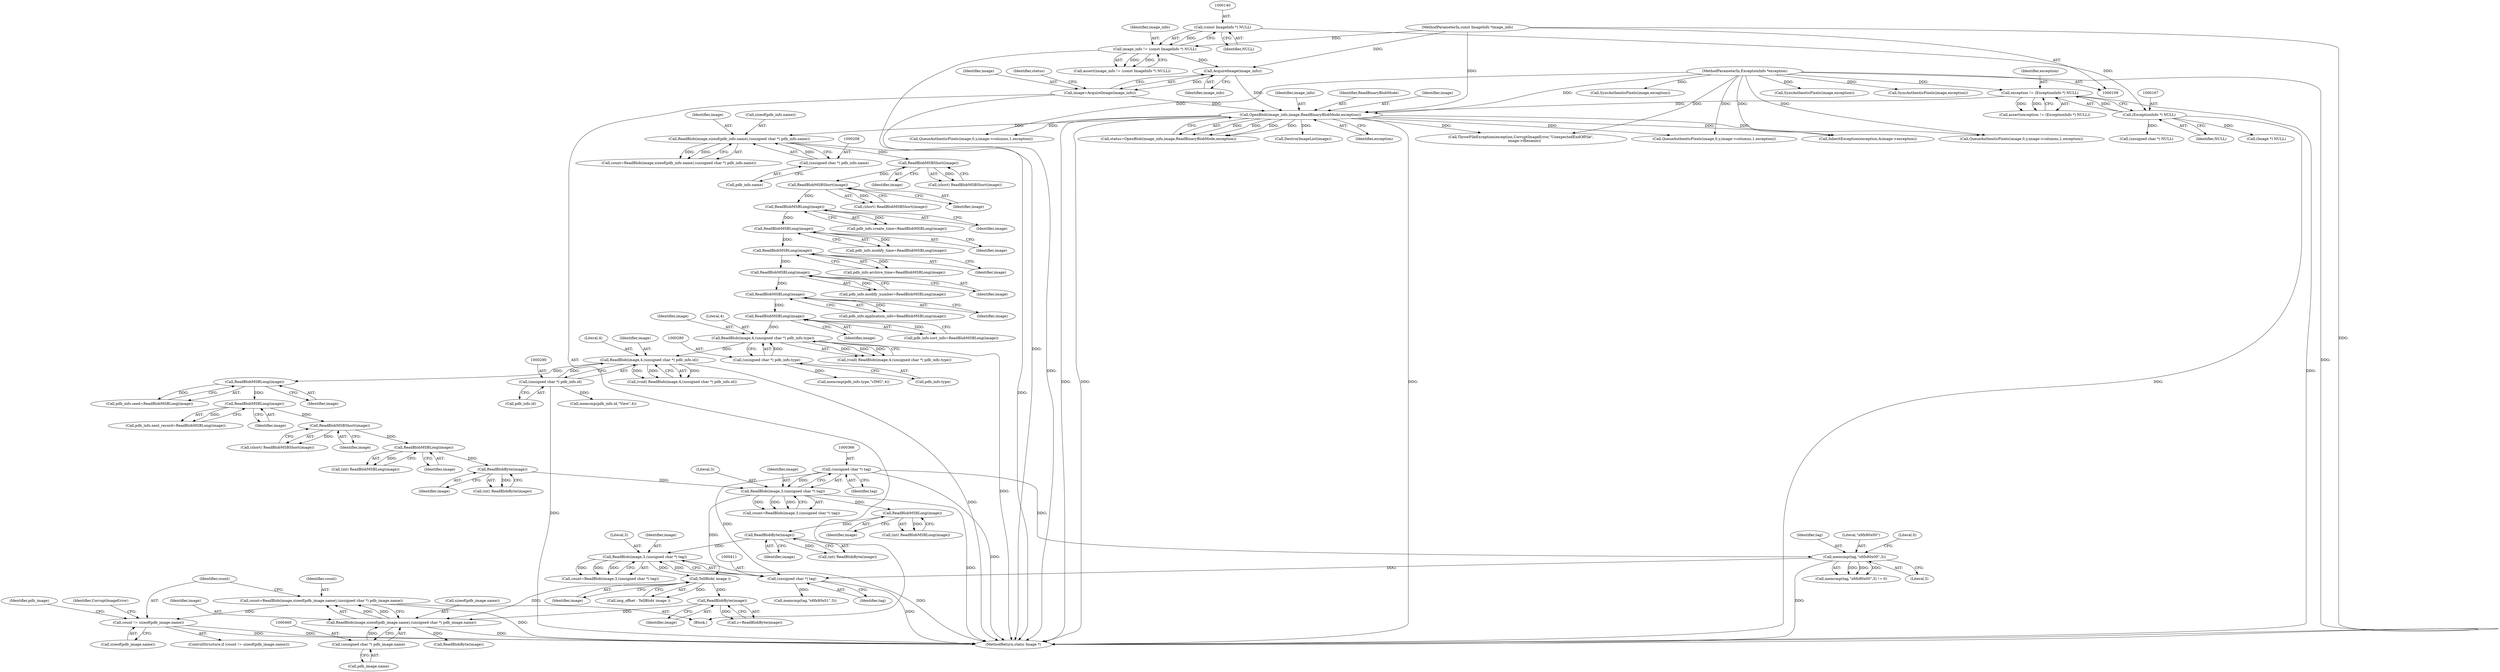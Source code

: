 digraph "0_ImageMagick_424d40ebfcde48bb872eba75179d3d73704fdf1f@API" {
"1000465" [label="(Call,count != sizeof(pdb_image.name))"];
"1000451" [label="(Call,count=ReadBlob(image,sizeof(pdb_image.name),(unsigned char *) pdb_image.name))"];
"1000453" [label="(Call,ReadBlob(image,sizeof(pdb_image.name),(unsigned char *) pdb_image.name))"];
"1000433" [label="(Call,TellBlob( image ))"];
"1000407" [label="(Call,ReadBlob(image,3,(unsigned char *) tag))"];
"1000403" [label="(Call,ReadBlobByte(image))"];
"1000395" [label="(Call,ReadBlobMSBLong(image))"];
"1000362" [label="(Call,ReadBlob(image,3,(unsigned char *) tag))"];
"1000355" [label="(Call,ReadBlobByte(image))"];
"1000347" [label="(Call,ReadBlobMSBLong(image))"];
"1000312" [label="(Call,ReadBlobMSBShort(image))"];
"1000304" [label="(Call,ReadBlobMSBLong(image))"];
"1000298" [label="(Call,ReadBlobMSBLong(image))"];
"1000286" [label="(Call,ReadBlob(image,4,(unsigned char *) pdb_info.id))"];
"1000276" [label="(Call,ReadBlob(image,4,(unsigned char *) pdb_info.type))"];
"1000272" [label="(Call,ReadBlobMSBLong(image))"];
"1000266" [label="(Call,ReadBlobMSBLong(image))"];
"1000260" [label="(Call,ReadBlobMSBLong(image))"];
"1000254" [label="(Call,ReadBlobMSBLong(image))"];
"1000248" [label="(Call,ReadBlobMSBLong(image))"];
"1000242" [label="(Call,ReadBlobMSBLong(image))"];
"1000236" [label="(Call,ReadBlobMSBShort(image))"];
"1000228" [label="(Call,ReadBlobMSBShort(image))"];
"1000201" [label="(Call,ReadBlob(image,sizeof(pdb_info.name),(unsigned char *) pdb_info.name))"];
"1000181" [label="(Call,OpenBlob(image_info,image,ReadBinaryBlobMode,exception))"];
"1000177" [label="(Call,AcquireImage(image_info))"];
"1000137" [label="(Call,image_info != (const ImageInfo *) NULL)"];
"1000110" [label="(MethodParameterIn,const ImageInfo *image_info)"];
"1000139" [label="(Call,(const ImageInfo *) NULL)"];
"1000175" [label="(Call,image=AcquireImage(image_info))"];
"1000164" [label="(Call,exception != (ExceptionInfo *) NULL)"];
"1000111" [label="(MethodParameterIn,ExceptionInfo *exception)"];
"1000166" [label="(Call,(ExceptionInfo *) NULL)"];
"1000207" [label="(Call,(unsigned char *) pdb_info.name)"];
"1000279" [label="(Call,(unsigned char *) pdb_info.type)"];
"1000289" [label="(Call,(unsigned char *) pdb_info.id)"];
"1000365" [label="(Call,(unsigned char *) tag)"];
"1000410" [label="(Call,(unsigned char *) tag)"];
"1000374" [label="(Call,memcmp(tag,\"\x6f\x80\x00\",3))"];
"1000444" [label="(Call,ReadBlobByte(image))"];
"1000459" [label="(Call,(unsigned char *) pdb_image.name)"];
"1000249" [label="(Identifier,image)"];
"1000365" [label="(Call,(unsigned char *) tag)"];
"1000453" [label="(Call,ReadBlob(image,sizeof(pdb_image.name),(unsigned char *) pdb_image.name))"];
"1000274" [label="(Call,(void) ReadBlob(image,4,(unsigned char *) pdb_info.type))"];
"1000401" [label="(Call,(int) ReadBlobByte(image))"];
"1000199" [label="(Call,count=ReadBlob(image,sizeof(pdb_info.name),(unsigned char *) pdb_info.name))"];
"1000464" [label="(ControlStructure,if (count != sizeof(pdb_image.name)))"];
"1000243" [label="(Identifier,image)"];
"1000288" [label="(Literal,4)"];
"1000298" [label="(Call,ReadBlobMSBLong(image))"];
"1000375" [label="(Identifier,tag)"];
"1000286" [label="(Call,ReadBlob(image,4,(unsigned char *) pdb_info.id))"];
"1000180" [label="(Identifier,status)"];
"1000451" [label="(Call,count=ReadBlob(image,sizeof(pdb_image.name),(unsigned char *) pdb_image.name))"];
"1000207" [label="(Call,(unsigned char *) pdb_info.name)"];
"1000362" [label="(Call,ReadBlob(image,3,(unsigned char *) tag))"];
"1000363" [label="(Identifier,image)"];
"1000304" [label="(Call,ReadBlobMSBLong(image))"];
"1000376" [label="(Literal,\"\x6f\x80\x00\")"];
"1000254" [label="(Call,ReadBlobMSBLong(image))"];
"1001031" [label="(Call,QueueAuthenticPixels(image,0,y,image->columns,1,exception))"];
"1000137" [label="(Call,image_info != (const ImageInfo *) NULL)"];
"1000176" [label="(Identifier,image)"];
"1000345" [label="(Call,(int) ReadBlobMSBLong(image))"];
"1000377" [label="(Literal,3)"];
"1000175" [label="(Call,image=AcquireImage(image_info))"];
"1000313" [label="(Identifier,image)"];
"1000360" [label="(Call,count=ReadBlob(image,3,(unsigned char *) tag))"];
"1000403" [label="(Call,ReadBlobByte(image))"];
"1000444" [label="(Call,ReadBlobByte(image))"];
"1000139" [label="(Call,(const ImageInfo *) NULL)"];
"1000433" [label="(Call,TellBlob( image ))"];
"1000226" [label="(Call,(short) ReadBlobMSBShort(image))"];
"1000466" [label="(Identifier,count)"];
"1000277" [label="(Identifier,image)"];
"1000455" [label="(Call,sizeof(pdb_image.name))"];
"1000454" [label="(Identifier,image)"];
"1000182" [label="(Identifier,image_info)"];
"1000405" [label="(Call,count=ReadBlob(image,3,(unsigned char *) tag))"];
"1000179" [label="(Call,status=OpenBlob(image_info,image,ReadBinaryBlobMode,exception))"];
"1000461" [label="(Call,pdb_image.name)"];
"1000478" [label="(Call,ReadBlobByte(image))"];
"1000136" [label="(Call,assert(image_info != (const ImageInfo *) NULL))"];
"1000356" [label="(Identifier,image)"];
"1000266" [label="(Call,ReadBlobMSBLong(image))"];
"1000256" [label="(Call,pdb_info.modify_number=ReadBlobMSBLong(image))"];
"1000236" [label="(Call,ReadBlobMSBShort(image))"];
"1000178" [label="(Identifier,image_info)"];
"1001106" [label="(Call,SyncAuthenticPixels(image,exception))"];
"1000255" [label="(Identifier,image)"];
"1000874" [label="(Call,QueueAuthenticPixels(image,0,y,image->columns,1,exception))"];
"1000434" [label="(Identifier,image)"];
"1000459" [label="(Call,(unsigned char *) pdb_image.name)"];
"1000112" [label="(Block,)"];
"1001147" [label="(Call,ThrowFileException(exception,CorruptImageError,\"UnexpectedEndOfFile\",\n      image->filename))"];
"1000165" [label="(Identifier,exception)"];
"1000238" [label="(Call,pdb_info.create_time=ReadBlobMSBLong(image))"];
"1000353" [label="(Call,(int) ReadBlobByte(image))"];
"1000201" [label="(Call,ReadBlob(image,sizeof(pdb_info.name),(unsigned char *) pdb_info.name))"];
"1000234" [label="(Call,(short) ReadBlobMSBShort(image))"];
"1000209" [label="(Call,pdb_info.name)"];
"1000393" [label="(Call,(int) ReadBlobMSBLong(image))"];
"1000164" [label="(Call,exception != (ExceptionInfo *) NULL)"];
"1000373" [label="(Call,memcmp(tag,\"\x6f\x80\x00\",3) != 0)"];
"1000268" [label="(Call,pdb_info.sort_info=ReadBlobMSBLong(image))"];
"1000184" [label="(Identifier,ReadBinaryBlobMode)"];
"1000312" [label="(Call,ReadBlobMSBShort(image))"];
"1000395" [label="(Call,ReadBlobMSBLong(image))"];
"1000279" [label="(Call,(unsigned char *) pdb_info.type)"];
"1000355" [label="(Call,ReadBlobByte(image))"];
"1000244" [label="(Call,pdb_info.modify_time=ReadBlobMSBLong(image))"];
"1001285" [label="(MethodReturn,static Image *)"];
"1000299" [label="(Identifier,image)"];
"1000237" [label="(Identifier,image)"];
"1000110" [label="(MethodParameterIn,const ImageInfo *image_info)"];
"1000166" [label="(Call,(ExceptionInfo *) NULL)"];
"1000325" [label="(Call,memcmp(pdb_info.id,\"View\",4))"];
"1000396" [label="(Identifier,image)"];
"1000141" [label="(Identifier,NULL)"];
"1000193" [label="(Call,DestroyImageList(image))"];
"1000431" [label="(Call,img_offset - TellBlob( image ))"];
"1000276" [label="(Call,ReadBlob(image,4,(unsigned char *) pdb_info.type))"];
"1000407" [label="(Call,ReadBlob(image,3,(unsigned char *) tag))"];
"1000300" [label="(Call,pdb_info.next_record=ReadBlobMSBLong(image))"];
"1000408" [label="(Identifier,image)"];
"1000830" [label="(Call,SyncAuthenticPixels(image,exception))"];
"1000419" [label="(Call,memcmp(tag,\"\x6f\x80\x01\",3))"];
"1000272" [label="(Call,ReadBlobMSBLong(image))"];
"1000294" [label="(Call,pdb_info.seed=ReadBlobMSBLong(image))"];
"1000310" [label="(Call,(short) ReadBlobMSBShort(image))"];
"1000348" [label="(Identifier,image)"];
"1000183" [label="(Identifier,image)"];
"1000317" [label="(Call,memcmp(pdb_info.type,\"vIMG\",4))"];
"1000442" [label="(Call,c=ReadBlobByte(image))"];
"1000364" [label="(Literal,3)"];
"1000185" [label="(Identifier,exception)"];
"1000203" [label="(Call,sizeof(pdb_info.name))"];
"1000177" [label="(Call,AcquireImage(image_info))"];
"1000202" [label="(Identifier,image)"];
"1000248" [label="(Call,ReadBlobMSBLong(image))"];
"1000305" [label="(Identifier,image)"];
"1000452" [label="(Identifier,count)"];
"1000111" [label="(MethodParameterIn,ExceptionInfo *exception)"];
"1000476" [label="(Identifier,pdb_image)"];
"1000638" [label="(Call,InheritException(exception,&image->exception))"];
"1000138" [label="(Identifier,image_info)"];
"1000987" [label="(Call,SyncAuthenticPixels(image,exception))"];
"1000410" [label="(Call,(unsigned char *) tag)"];
"1000267" [label="(Identifier,image)"];
"1000291" [label="(Call,pdb_info.id)"];
"1000465" [label="(Call,count != sizeof(pdb_image.name))"];
"1000163" [label="(Call,assert(exception != (ExceptionInfo *) NULL))"];
"1000278" [label="(Literal,4)"];
"1000347" [label="(Call,ReadBlobMSBLong(image))"];
"1000242" [label="(Call,ReadBlobMSBLong(image))"];
"1000196" [label="(Call,(Image *) NULL)"];
"1000284" [label="(Call,(void) ReadBlob(image,4,(unsigned char *) pdb_info.id))"];
"1000759" [label="(Call,QueueAuthenticPixels(image,0,y,image->columns,1,exception))"];
"1000260" [label="(Call,ReadBlobMSBLong(image))"];
"1000262" [label="(Call,pdb_info.application_info=ReadBlobMSBLong(image))"];
"1000168" [label="(Identifier,NULL)"];
"1000281" [label="(Call,pdb_info.type)"];
"1000367" [label="(Identifier,tag)"];
"1000287" [label="(Identifier,image)"];
"1000467" [label="(Call,sizeof(pdb_image.name))"];
"1000676" [label="(Call,(unsigned char *) NULL)"];
"1000228" [label="(Call,ReadBlobMSBShort(image))"];
"1000273" [label="(Identifier,image)"];
"1000378" [label="(Literal,0)"];
"1000289" [label="(Call,(unsigned char *) pdb_info.id)"];
"1000472" [label="(Identifier,CorruptImageError)"];
"1000445" [label="(Identifier,image)"];
"1000261" [label="(Identifier,image)"];
"1000404" [label="(Identifier,image)"];
"1000181" [label="(Call,OpenBlob(image_info,image,ReadBinaryBlobMode,exception))"];
"1000250" [label="(Call,pdb_info.archive_time=ReadBlobMSBLong(image))"];
"1000412" [label="(Identifier,tag)"];
"1000409" [label="(Literal,3)"];
"1000229" [label="(Identifier,image)"];
"1000374" [label="(Call,memcmp(tag,\"\x6f\x80\x00\",3))"];
"1000465" -> "1000464"  [label="AST: "];
"1000465" -> "1000467"  [label="CFG: "];
"1000466" -> "1000465"  [label="AST: "];
"1000467" -> "1000465"  [label="AST: "];
"1000472" -> "1000465"  [label="CFG: "];
"1000476" -> "1000465"  [label="CFG: "];
"1000465" -> "1001285"  [label="DDG: "];
"1000465" -> "1001285"  [label="DDG: "];
"1000451" -> "1000465"  [label="DDG: "];
"1000451" -> "1000112"  [label="AST: "];
"1000451" -> "1000453"  [label="CFG: "];
"1000452" -> "1000451"  [label="AST: "];
"1000453" -> "1000451"  [label="AST: "];
"1000466" -> "1000451"  [label="CFG: "];
"1000451" -> "1001285"  [label="DDG: "];
"1000453" -> "1000451"  [label="DDG: "];
"1000453" -> "1000451"  [label="DDG: "];
"1000453" -> "1000459"  [label="CFG: "];
"1000454" -> "1000453"  [label="AST: "];
"1000455" -> "1000453"  [label="AST: "];
"1000459" -> "1000453"  [label="AST: "];
"1000453" -> "1001285"  [label="DDG: "];
"1000433" -> "1000453"  [label="DDG: "];
"1000444" -> "1000453"  [label="DDG: "];
"1000459" -> "1000453"  [label="DDG: "];
"1000453" -> "1000478"  [label="DDG: "];
"1000433" -> "1000431"  [label="AST: "];
"1000433" -> "1000434"  [label="CFG: "];
"1000434" -> "1000433"  [label="AST: "];
"1000431" -> "1000433"  [label="CFG: "];
"1000433" -> "1000431"  [label="DDG: "];
"1000407" -> "1000433"  [label="DDG: "];
"1000362" -> "1000433"  [label="DDG: "];
"1000433" -> "1000444"  [label="DDG: "];
"1000407" -> "1000405"  [label="AST: "];
"1000407" -> "1000410"  [label="CFG: "];
"1000408" -> "1000407"  [label="AST: "];
"1000409" -> "1000407"  [label="AST: "];
"1000410" -> "1000407"  [label="AST: "];
"1000405" -> "1000407"  [label="CFG: "];
"1000407" -> "1001285"  [label="DDG: "];
"1000407" -> "1000405"  [label="DDG: "];
"1000407" -> "1000405"  [label="DDG: "];
"1000407" -> "1000405"  [label="DDG: "];
"1000403" -> "1000407"  [label="DDG: "];
"1000410" -> "1000407"  [label="DDG: "];
"1000403" -> "1000401"  [label="AST: "];
"1000403" -> "1000404"  [label="CFG: "];
"1000404" -> "1000403"  [label="AST: "];
"1000401" -> "1000403"  [label="CFG: "];
"1000403" -> "1000401"  [label="DDG: "];
"1000395" -> "1000403"  [label="DDG: "];
"1000395" -> "1000393"  [label="AST: "];
"1000395" -> "1000396"  [label="CFG: "];
"1000396" -> "1000395"  [label="AST: "];
"1000393" -> "1000395"  [label="CFG: "];
"1000395" -> "1000393"  [label="DDG: "];
"1000362" -> "1000395"  [label="DDG: "];
"1000362" -> "1000360"  [label="AST: "];
"1000362" -> "1000365"  [label="CFG: "];
"1000363" -> "1000362"  [label="AST: "];
"1000364" -> "1000362"  [label="AST: "];
"1000365" -> "1000362"  [label="AST: "];
"1000360" -> "1000362"  [label="CFG: "];
"1000362" -> "1001285"  [label="DDG: "];
"1000362" -> "1000360"  [label="DDG: "];
"1000362" -> "1000360"  [label="DDG: "];
"1000362" -> "1000360"  [label="DDG: "];
"1000355" -> "1000362"  [label="DDG: "];
"1000365" -> "1000362"  [label="DDG: "];
"1000355" -> "1000353"  [label="AST: "];
"1000355" -> "1000356"  [label="CFG: "];
"1000356" -> "1000355"  [label="AST: "];
"1000353" -> "1000355"  [label="CFG: "];
"1000355" -> "1000353"  [label="DDG: "];
"1000347" -> "1000355"  [label="DDG: "];
"1000347" -> "1000345"  [label="AST: "];
"1000347" -> "1000348"  [label="CFG: "];
"1000348" -> "1000347"  [label="AST: "];
"1000345" -> "1000347"  [label="CFG: "];
"1000347" -> "1000345"  [label="DDG: "];
"1000312" -> "1000347"  [label="DDG: "];
"1000312" -> "1000310"  [label="AST: "];
"1000312" -> "1000313"  [label="CFG: "];
"1000313" -> "1000312"  [label="AST: "];
"1000310" -> "1000312"  [label="CFG: "];
"1000312" -> "1000310"  [label="DDG: "];
"1000304" -> "1000312"  [label="DDG: "];
"1000304" -> "1000300"  [label="AST: "];
"1000304" -> "1000305"  [label="CFG: "];
"1000305" -> "1000304"  [label="AST: "];
"1000300" -> "1000304"  [label="CFG: "];
"1000304" -> "1000300"  [label="DDG: "];
"1000298" -> "1000304"  [label="DDG: "];
"1000298" -> "1000294"  [label="AST: "];
"1000298" -> "1000299"  [label="CFG: "];
"1000299" -> "1000298"  [label="AST: "];
"1000294" -> "1000298"  [label="CFG: "];
"1000298" -> "1000294"  [label="DDG: "];
"1000286" -> "1000298"  [label="DDG: "];
"1000286" -> "1000284"  [label="AST: "];
"1000286" -> "1000289"  [label="CFG: "];
"1000287" -> "1000286"  [label="AST: "];
"1000288" -> "1000286"  [label="AST: "];
"1000289" -> "1000286"  [label="AST: "];
"1000284" -> "1000286"  [label="CFG: "];
"1000286" -> "1001285"  [label="DDG: "];
"1000286" -> "1000284"  [label="DDG: "];
"1000286" -> "1000284"  [label="DDG: "];
"1000286" -> "1000284"  [label="DDG: "];
"1000276" -> "1000286"  [label="DDG: "];
"1000289" -> "1000286"  [label="DDG: "];
"1000276" -> "1000274"  [label="AST: "];
"1000276" -> "1000279"  [label="CFG: "];
"1000277" -> "1000276"  [label="AST: "];
"1000278" -> "1000276"  [label="AST: "];
"1000279" -> "1000276"  [label="AST: "];
"1000274" -> "1000276"  [label="CFG: "];
"1000276" -> "1001285"  [label="DDG: "];
"1000276" -> "1000274"  [label="DDG: "];
"1000276" -> "1000274"  [label="DDG: "];
"1000276" -> "1000274"  [label="DDG: "];
"1000272" -> "1000276"  [label="DDG: "];
"1000279" -> "1000276"  [label="DDG: "];
"1000272" -> "1000268"  [label="AST: "];
"1000272" -> "1000273"  [label="CFG: "];
"1000273" -> "1000272"  [label="AST: "];
"1000268" -> "1000272"  [label="CFG: "];
"1000272" -> "1000268"  [label="DDG: "];
"1000266" -> "1000272"  [label="DDG: "];
"1000266" -> "1000262"  [label="AST: "];
"1000266" -> "1000267"  [label="CFG: "];
"1000267" -> "1000266"  [label="AST: "];
"1000262" -> "1000266"  [label="CFG: "];
"1000266" -> "1000262"  [label="DDG: "];
"1000260" -> "1000266"  [label="DDG: "];
"1000260" -> "1000256"  [label="AST: "];
"1000260" -> "1000261"  [label="CFG: "];
"1000261" -> "1000260"  [label="AST: "];
"1000256" -> "1000260"  [label="CFG: "];
"1000260" -> "1000256"  [label="DDG: "];
"1000254" -> "1000260"  [label="DDG: "];
"1000254" -> "1000250"  [label="AST: "];
"1000254" -> "1000255"  [label="CFG: "];
"1000255" -> "1000254"  [label="AST: "];
"1000250" -> "1000254"  [label="CFG: "];
"1000254" -> "1000250"  [label="DDG: "];
"1000248" -> "1000254"  [label="DDG: "];
"1000248" -> "1000244"  [label="AST: "];
"1000248" -> "1000249"  [label="CFG: "];
"1000249" -> "1000248"  [label="AST: "];
"1000244" -> "1000248"  [label="CFG: "];
"1000248" -> "1000244"  [label="DDG: "];
"1000242" -> "1000248"  [label="DDG: "];
"1000242" -> "1000238"  [label="AST: "];
"1000242" -> "1000243"  [label="CFG: "];
"1000243" -> "1000242"  [label="AST: "];
"1000238" -> "1000242"  [label="CFG: "];
"1000242" -> "1000238"  [label="DDG: "];
"1000236" -> "1000242"  [label="DDG: "];
"1000236" -> "1000234"  [label="AST: "];
"1000236" -> "1000237"  [label="CFG: "];
"1000237" -> "1000236"  [label="AST: "];
"1000234" -> "1000236"  [label="CFG: "];
"1000236" -> "1000234"  [label="DDG: "];
"1000228" -> "1000236"  [label="DDG: "];
"1000228" -> "1000226"  [label="AST: "];
"1000228" -> "1000229"  [label="CFG: "];
"1000229" -> "1000228"  [label="AST: "];
"1000226" -> "1000228"  [label="CFG: "];
"1000228" -> "1000226"  [label="DDG: "];
"1000201" -> "1000228"  [label="DDG: "];
"1000201" -> "1000199"  [label="AST: "];
"1000201" -> "1000207"  [label="CFG: "];
"1000202" -> "1000201"  [label="AST: "];
"1000203" -> "1000201"  [label="AST: "];
"1000207" -> "1000201"  [label="AST: "];
"1000199" -> "1000201"  [label="CFG: "];
"1000201" -> "1001285"  [label="DDG: "];
"1000201" -> "1000199"  [label="DDG: "];
"1000201" -> "1000199"  [label="DDG: "];
"1000181" -> "1000201"  [label="DDG: "];
"1000207" -> "1000201"  [label="DDG: "];
"1000181" -> "1000179"  [label="AST: "];
"1000181" -> "1000185"  [label="CFG: "];
"1000182" -> "1000181"  [label="AST: "];
"1000183" -> "1000181"  [label="AST: "];
"1000184" -> "1000181"  [label="AST: "];
"1000185" -> "1000181"  [label="AST: "];
"1000179" -> "1000181"  [label="CFG: "];
"1000181" -> "1001285"  [label="DDG: "];
"1000181" -> "1001285"  [label="DDG: "];
"1000181" -> "1001285"  [label="DDG: "];
"1000181" -> "1000179"  [label="DDG: "];
"1000181" -> "1000179"  [label="DDG: "];
"1000181" -> "1000179"  [label="DDG: "];
"1000181" -> "1000179"  [label="DDG: "];
"1000177" -> "1000181"  [label="DDG: "];
"1000110" -> "1000181"  [label="DDG: "];
"1000175" -> "1000181"  [label="DDG: "];
"1000164" -> "1000181"  [label="DDG: "];
"1000111" -> "1000181"  [label="DDG: "];
"1000181" -> "1000193"  [label="DDG: "];
"1000181" -> "1000638"  [label="DDG: "];
"1000181" -> "1000759"  [label="DDG: "];
"1000181" -> "1000874"  [label="DDG: "];
"1000181" -> "1001031"  [label="DDG: "];
"1000181" -> "1001147"  [label="DDG: "];
"1000177" -> "1000175"  [label="AST: "];
"1000177" -> "1000178"  [label="CFG: "];
"1000178" -> "1000177"  [label="AST: "];
"1000175" -> "1000177"  [label="CFG: "];
"1000177" -> "1000175"  [label="DDG: "];
"1000137" -> "1000177"  [label="DDG: "];
"1000110" -> "1000177"  [label="DDG: "];
"1000137" -> "1000136"  [label="AST: "];
"1000137" -> "1000139"  [label="CFG: "];
"1000138" -> "1000137"  [label="AST: "];
"1000139" -> "1000137"  [label="AST: "];
"1000136" -> "1000137"  [label="CFG: "];
"1000137" -> "1001285"  [label="DDG: "];
"1000137" -> "1000136"  [label="DDG: "];
"1000137" -> "1000136"  [label="DDG: "];
"1000110" -> "1000137"  [label="DDG: "];
"1000139" -> "1000137"  [label="DDG: "];
"1000110" -> "1000109"  [label="AST: "];
"1000110" -> "1001285"  [label="DDG: "];
"1000139" -> "1000141"  [label="CFG: "];
"1000140" -> "1000139"  [label="AST: "];
"1000141" -> "1000139"  [label="AST: "];
"1000139" -> "1000166"  [label="DDG: "];
"1000175" -> "1000112"  [label="AST: "];
"1000176" -> "1000175"  [label="AST: "];
"1000180" -> "1000175"  [label="CFG: "];
"1000175" -> "1001285"  [label="DDG: "];
"1000164" -> "1000163"  [label="AST: "];
"1000164" -> "1000166"  [label="CFG: "];
"1000165" -> "1000164"  [label="AST: "];
"1000166" -> "1000164"  [label="AST: "];
"1000163" -> "1000164"  [label="CFG: "];
"1000164" -> "1001285"  [label="DDG: "];
"1000164" -> "1000163"  [label="DDG: "];
"1000164" -> "1000163"  [label="DDG: "];
"1000111" -> "1000164"  [label="DDG: "];
"1000166" -> "1000164"  [label="DDG: "];
"1000111" -> "1000109"  [label="AST: "];
"1000111" -> "1001285"  [label="DDG: "];
"1000111" -> "1000638"  [label="DDG: "];
"1000111" -> "1000759"  [label="DDG: "];
"1000111" -> "1000830"  [label="DDG: "];
"1000111" -> "1000874"  [label="DDG: "];
"1000111" -> "1000987"  [label="DDG: "];
"1000111" -> "1001031"  [label="DDG: "];
"1000111" -> "1001106"  [label="DDG: "];
"1000111" -> "1001147"  [label="DDG: "];
"1000166" -> "1000168"  [label="CFG: "];
"1000167" -> "1000166"  [label="AST: "];
"1000168" -> "1000166"  [label="AST: "];
"1000166" -> "1001285"  [label="DDG: "];
"1000166" -> "1000196"  [label="DDG: "];
"1000166" -> "1000676"  [label="DDG: "];
"1000207" -> "1000209"  [label="CFG: "];
"1000208" -> "1000207"  [label="AST: "];
"1000209" -> "1000207"  [label="AST: "];
"1000279" -> "1000281"  [label="CFG: "];
"1000280" -> "1000279"  [label="AST: "];
"1000281" -> "1000279"  [label="AST: "];
"1000279" -> "1000317"  [label="DDG: "];
"1000289" -> "1000291"  [label="CFG: "];
"1000290" -> "1000289"  [label="AST: "];
"1000291" -> "1000289"  [label="AST: "];
"1000289" -> "1001285"  [label="DDG: "];
"1000289" -> "1000325"  [label="DDG: "];
"1000365" -> "1000367"  [label="CFG: "];
"1000366" -> "1000365"  [label="AST: "];
"1000367" -> "1000365"  [label="AST: "];
"1000365" -> "1001285"  [label="DDG: "];
"1000365" -> "1000374"  [label="DDG: "];
"1000365" -> "1000410"  [label="DDG: "];
"1000410" -> "1000412"  [label="CFG: "];
"1000411" -> "1000410"  [label="AST: "];
"1000412" -> "1000410"  [label="AST: "];
"1000410" -> "1001285"  [label="DDG: "];
"1000374" -> "1000410"  [label="DDG: "];
"1000410" -> "1000419"  [label="DDG: "];
"1000374" -> "1000373"  [label="AST: "];
"1000374" -> "1000377"  [label="CFG: "];
"1000375" -> "1000374"  [label="AST: "];
"1000376" -> "1000374"  [label="AST: "];
"1000377" -> "1000374"  [label="AST: "];
"1000378" -> "1000374"  [label="CFG: "];
"1000374" -> "1001285"  [label="DDG: "];
"1000374" -> "1000373"  [label="DDG: "];
"1000374" -> "1000373"  [label="DDG: "];
"1000374" -> "1000373"  [label="DDG: "];
"1000444" -> "1000442"  [label="AST: "];
"1000444" -> "1000445"  [label="CFG: "];
"1000445" -> "1000444"  [label="AST: "];
"1000442" -> "1000444"  [label="CFG: "];
"1000444" -> "1000442"  [label="DDG: "];
"1000459" -> "1000461"  [label="CFG: "];
"1000460" -> "1000459"  [label="AST: "];
"1000461" -> "1000459"  [label="AST: "];
}
